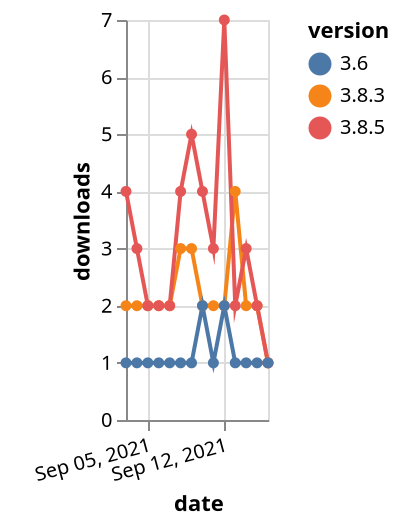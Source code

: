 {"$schema": "https://vega.github.io/schema/vega-lite/v5.json", "description": "A simple bar chart with embedded data.", "data": {"values": [{"date": "2021-09-03", "total": 3209, "delta": 2, "version": "3.8.3"}, {"date": "2021-09-04", "total": 3211, "delta": 2, "version": "3.8.3"}, {"date": "2021-09-05", "total": 3213, "delta": 2, "version": "3.8.3"}, {"date": "2021-09-06", "total": 3215, "delta": 2, "version": "3.8.3"}, {"date": "2021-09-07", "total": 3217, "delta": 2, "version": "3.8.3"}, {"date": "2021-09-08", "total": 3220, "delta": 3, "version": "3.8.3"}, {"date": "2021-09-09", "total": 3223, "delta": 3, "version": "3.8.3"}, {"date": "2021-09-10", "total": 3225, "delta": 2, "version": "3.8.3"}, {"date": "2021-09-11", "total": 3227, "delta": 2, "version": "3.8.3"}, {"date": "2021-09-12", "total": 3229, "delta": 2, "version": "3.8.3"}, {"date": "2021-09-13", "total": 3233, "delta": 4, "version": "3.8.3"}, {"date": "2021-09-14", "total": 3235, "delta": 2, "version": "3.8.3"}, {"date": "2021-09-15", "total": 3237, "delta": 2, "version": "3.8.3"}, {"date": "2021-09-16", "total": 3238, "delta": 1, "version": "3.8.3"}, {"date": "2021-09-03", "total": 3588, "delta": 4, "version": "3.8.5"}, {"date": "2021-09-04", "total": 3591, "delta": 3, "version": "3.8.5"}, {"date": "2021-09-05", "total": 3593, "delta": 2, "version": "3.8.5"}, {"date": "2021-09-06", "total": 3595, "delta": 2, "version": "3.8.5"}, {"date": "2021-09-07", "total": 3597, "delta": 2, "version": "3.8.5"}, {"date": "2021-09-08", "total": 3601, "delta": 4, "version": "3.8.5"}, {"date": "2021-09-09", "total": 3606, "delta": 5, "version": "3.8.5"}, {"date": "2021-09-10", "total": 3610, "delta": 4, "version": "3.8.5"}, {"date": "2021-09-11", "total": 3613, "delta": 3, "version": "3.8.5"}, {"date": "2021-09-12", "total": 3620, "delta": 7, "version": "3.8.5"}, {"date": "2021-09-13", "total": 3622, "delta": 2, "version": "3.8.5"}, {"date": "2021-09-14", "total": 3625, "delta": 3, "version": "3.8.5"}, {"date": "2021-09-15", "total": 3627, "delta": 2, "version": "3.8.5"}, {"date": "2021-09-16", "total": 3628, "delta": 1, "version": "3.8.5"}, {"date": "2021-09-03", "total": 190, "delta": 1, "version": "3.6"}, {"date": "2021-09-04", "total": 191, "delta": 1, "version": "3.6"}, {"date": "2021-09-05", "total": 192, "delta": 1, "version": "3.6"}, {"date": "2021-09-06", "total": 193, "delta": 1, "version": "3.6"}, {"date": "2021-09-07", "total": 194, "delta": 1, "version": "3.6"}, {"date": "2021-09-08", "total": 195, "delta": 1, "version": "3.6"}, {"date": "2021-09-09", "total": 196, "delta": 1, "version": "3.6"}, {"date": "2021-09-10", "total": 198, "delta": 2, "version": "3.6"}, {"date": "2021-09-11", "total": 199, "delta": 1, "version": "3.6"}, {"date": "2021-09-12", "total": 201, "delta": 2, "version": "3.6"}, {"date": "2021-09-13", "total": 202, "delta": 1, "version": "3.6"}, {"date": "2021-09-14", "total": 203, "delta": 1, "version": "3.6"}, {"date": "2021-09-15", "total": 204, "delta": 1, "version": "3.6"}, {"date": "2021-09-16", "total": 205, "delta": 1, "version": "3.6"}]}, "width": "container", "mark": {"type": "line", "point": {"filled": true}}, "encoding": {"x": {"field": "date", "type": "temporal", "timeUnit": "yearmonthdate", "title": "date", "axis": {"labelAngle": -15}}, "y": {"field": "delta", "type": "quantitative", "title": "downloads"}, "color": {"field": "version", "type": "nominal"}, "tooltip": {"field": "delta"}}}